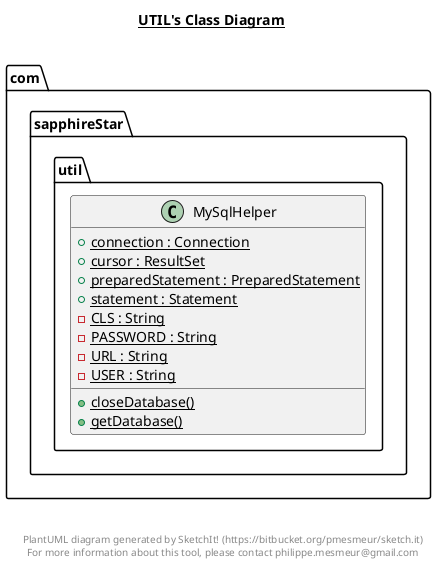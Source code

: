 @startuml

title __UTIL's Class Diagram__\n

  namespace com.sapphireStar.util {
    class com.sapphireStar.util.MySqlHelper {
        {static} + connection : Connection
        {static} + cursor : ResultSet
        {static} + preparedStatement : PreparedStatement
        {static} + statement : Statement
        {static} - CLS : String
        {static} - PASSWORD : String
        {static} - URL : String
        {static} - USER : String
        {static} + closeDatabase()
        {static} + getDatabase()
    }
  }
  



right footer


PlantUML diagram generated by SketchIt! (https://bitbucket.org/pmesmeur/sketch.it)
For more information about this tool, please contact philippe.mesmeur@gmail.com
endfooter

@enduml
